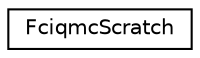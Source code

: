 digraph "Graphical Class Hierarchy"
{
  edge [fontname="Helvetica",fontsize="10",labelfontname="Helvetica",labelfontsize="10"];
  node [fontname="Helvetica",fontsize="10",shape=record];
  rankdir="LR";
  Node1 [label="FciqmcScratch",height=0.2,width=0.4,color="black", fillcolor="white", style="filled",URL="$structFciqmcScratch.html"];
}
